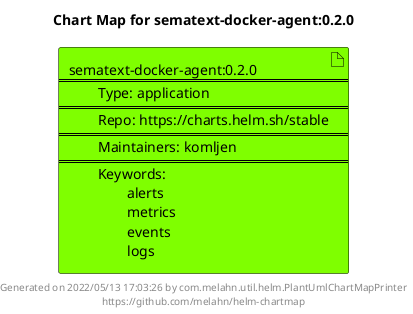 @startuml
skinparam linetype ortho
skinparam backgroundColor white
skinparam usecaseBorderColor black
skinparam usecaseArrowColor LightSlateGray
skinparam artifactBorderColor black
skinparam artifactArrowColor LightSlateGray

title Chart Map for sematext-docker-agent:0.2.0

'There is one referenced Helm Chart
artifact "sematext-docker-agent:0.2.0\n====\n\tType: application\n====\n\tRepo: https://charts.helm.sh/stable\n====\n\tMaintainers: komljen\n====\n\tKeywords: \n\t\talerts\n\t\tmetrics\n\t\tevents\n\t\tlogs" as sematext_docker_agent_0_2_0 #Chartreuse

'There are 0 referenced Docker Images

'Chart Dependencies

center footer Generated on 2022/05/13 17:03:26 by com.melahn.util.helm.PlantUmlChartMapPrinter\nhttps://github.com/melahn/helm-chartmap
@enduml
